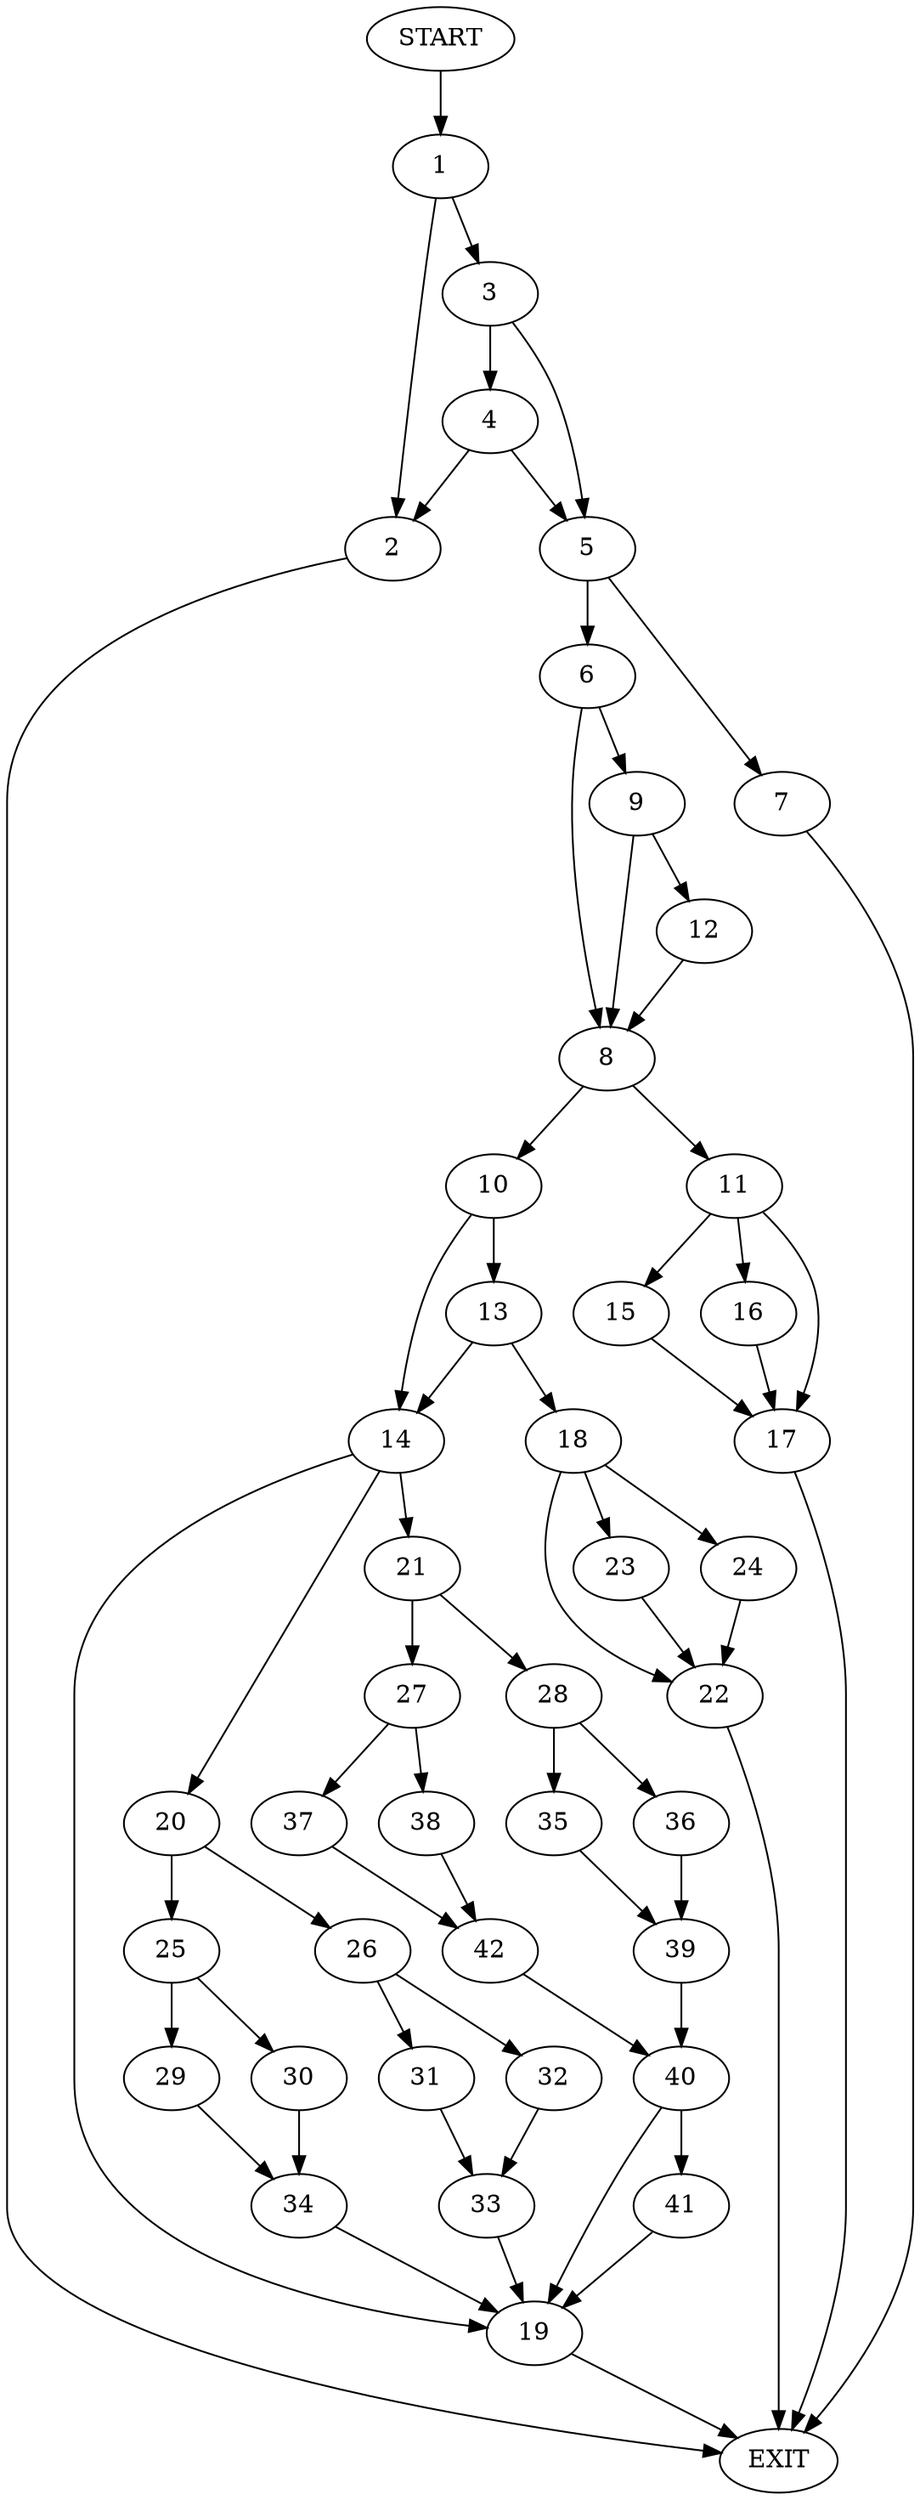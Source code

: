 digraph {
0 [label="START"]
43 [label="EXIT"]
0 -> 1
1 -> 2
1 -> 3
2 -> 43
3 -> 4
3 -> 5
4 -> 2
4 -> 5
5 -> 6
5 -> 7
6 -> 8
6 -> 9
7 -> 43
8 -> 10
8 -> 11
9 -> 8
9 -> 12
12 -> 8
10 -> 13
10 -> 14
11 -> 15
11 -> 16
11 -> 17
15 -> 17
17 -> 43
16 -> 17
13 -> 18
13 -> 14
14 -> 19
14 -> 20
14 -> 21
18 -> 22
18 -> 23
18 -> 24
23 -> 22
24 -> 22
22 -> 43
20 -> 25
20 -> 26
21 -> 27
21 -> 28
19 -> 43
25 -> 29
25 -> 30
26 -> 31
26 -> 32
31 -> 33
32 -> 33
33 -> 19
30 -> 34
29 -> 34
34 -> 19
28 -> 35
28 -> 36
27 -> 37
27 -> 38
35 -> 39
36 -> 39
39 -> 40
40 -> 19
40 -> 41
37 -> 42
38 -> 42
42 -> 40
41 -> 19
}
